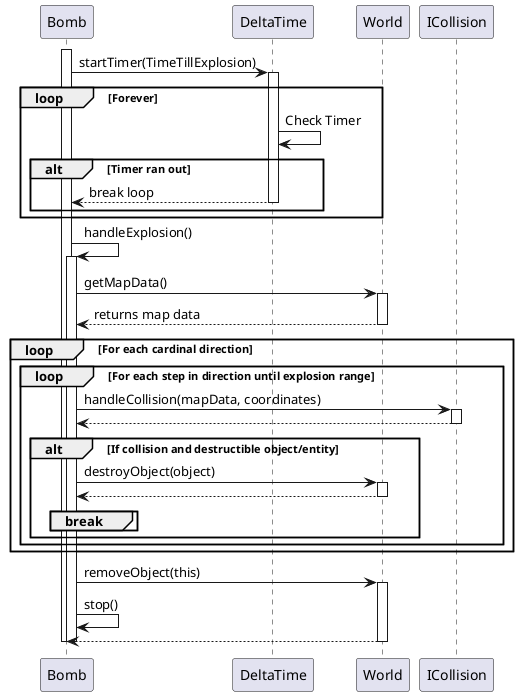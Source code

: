 @startuml

participant Bomb
participant DeltaTime
participant World
participant ICollision


activate Bomb

	Bomb->DeltaTime: startTimer(TimeTillExplosion)

	activate DeltaTime
	loop Forever
	DeltaTime -> DeltaTime: Check Timer
		alt Timer ran out
			DeltaTime-->Bomb: break loop
			deactivate DeltaTime
		end
	end

	Bomb -> Bomb: handleExplosion()
	activate Bomb

		' Map data is both objects and entities
		Bomb -> World: getMapData()
		activate World

		World --> Bomb: returns map data
		deactivate World


		loop For each cardinal direction
			loop For each step in direction until explosion range

				Bomb -> ICollision: handleCollision(mapData, coordinates)
				activate ICollision

				ICollision --> Bomb
				deactivate ICollision

				alt If collision and destructible object/entity
					Bomb -> World: destroyObject(object)
					activate World

					World --> Bomb
					deactivate World
					break
					end
				end
			end
		end

		Bomb -> World: removeObject(this)
		activate World

		Bomb -> Bomb: stop()

		World --> Bomb
		deactivate World

	deactivate Bomb

deactivate Bomb

@enduml